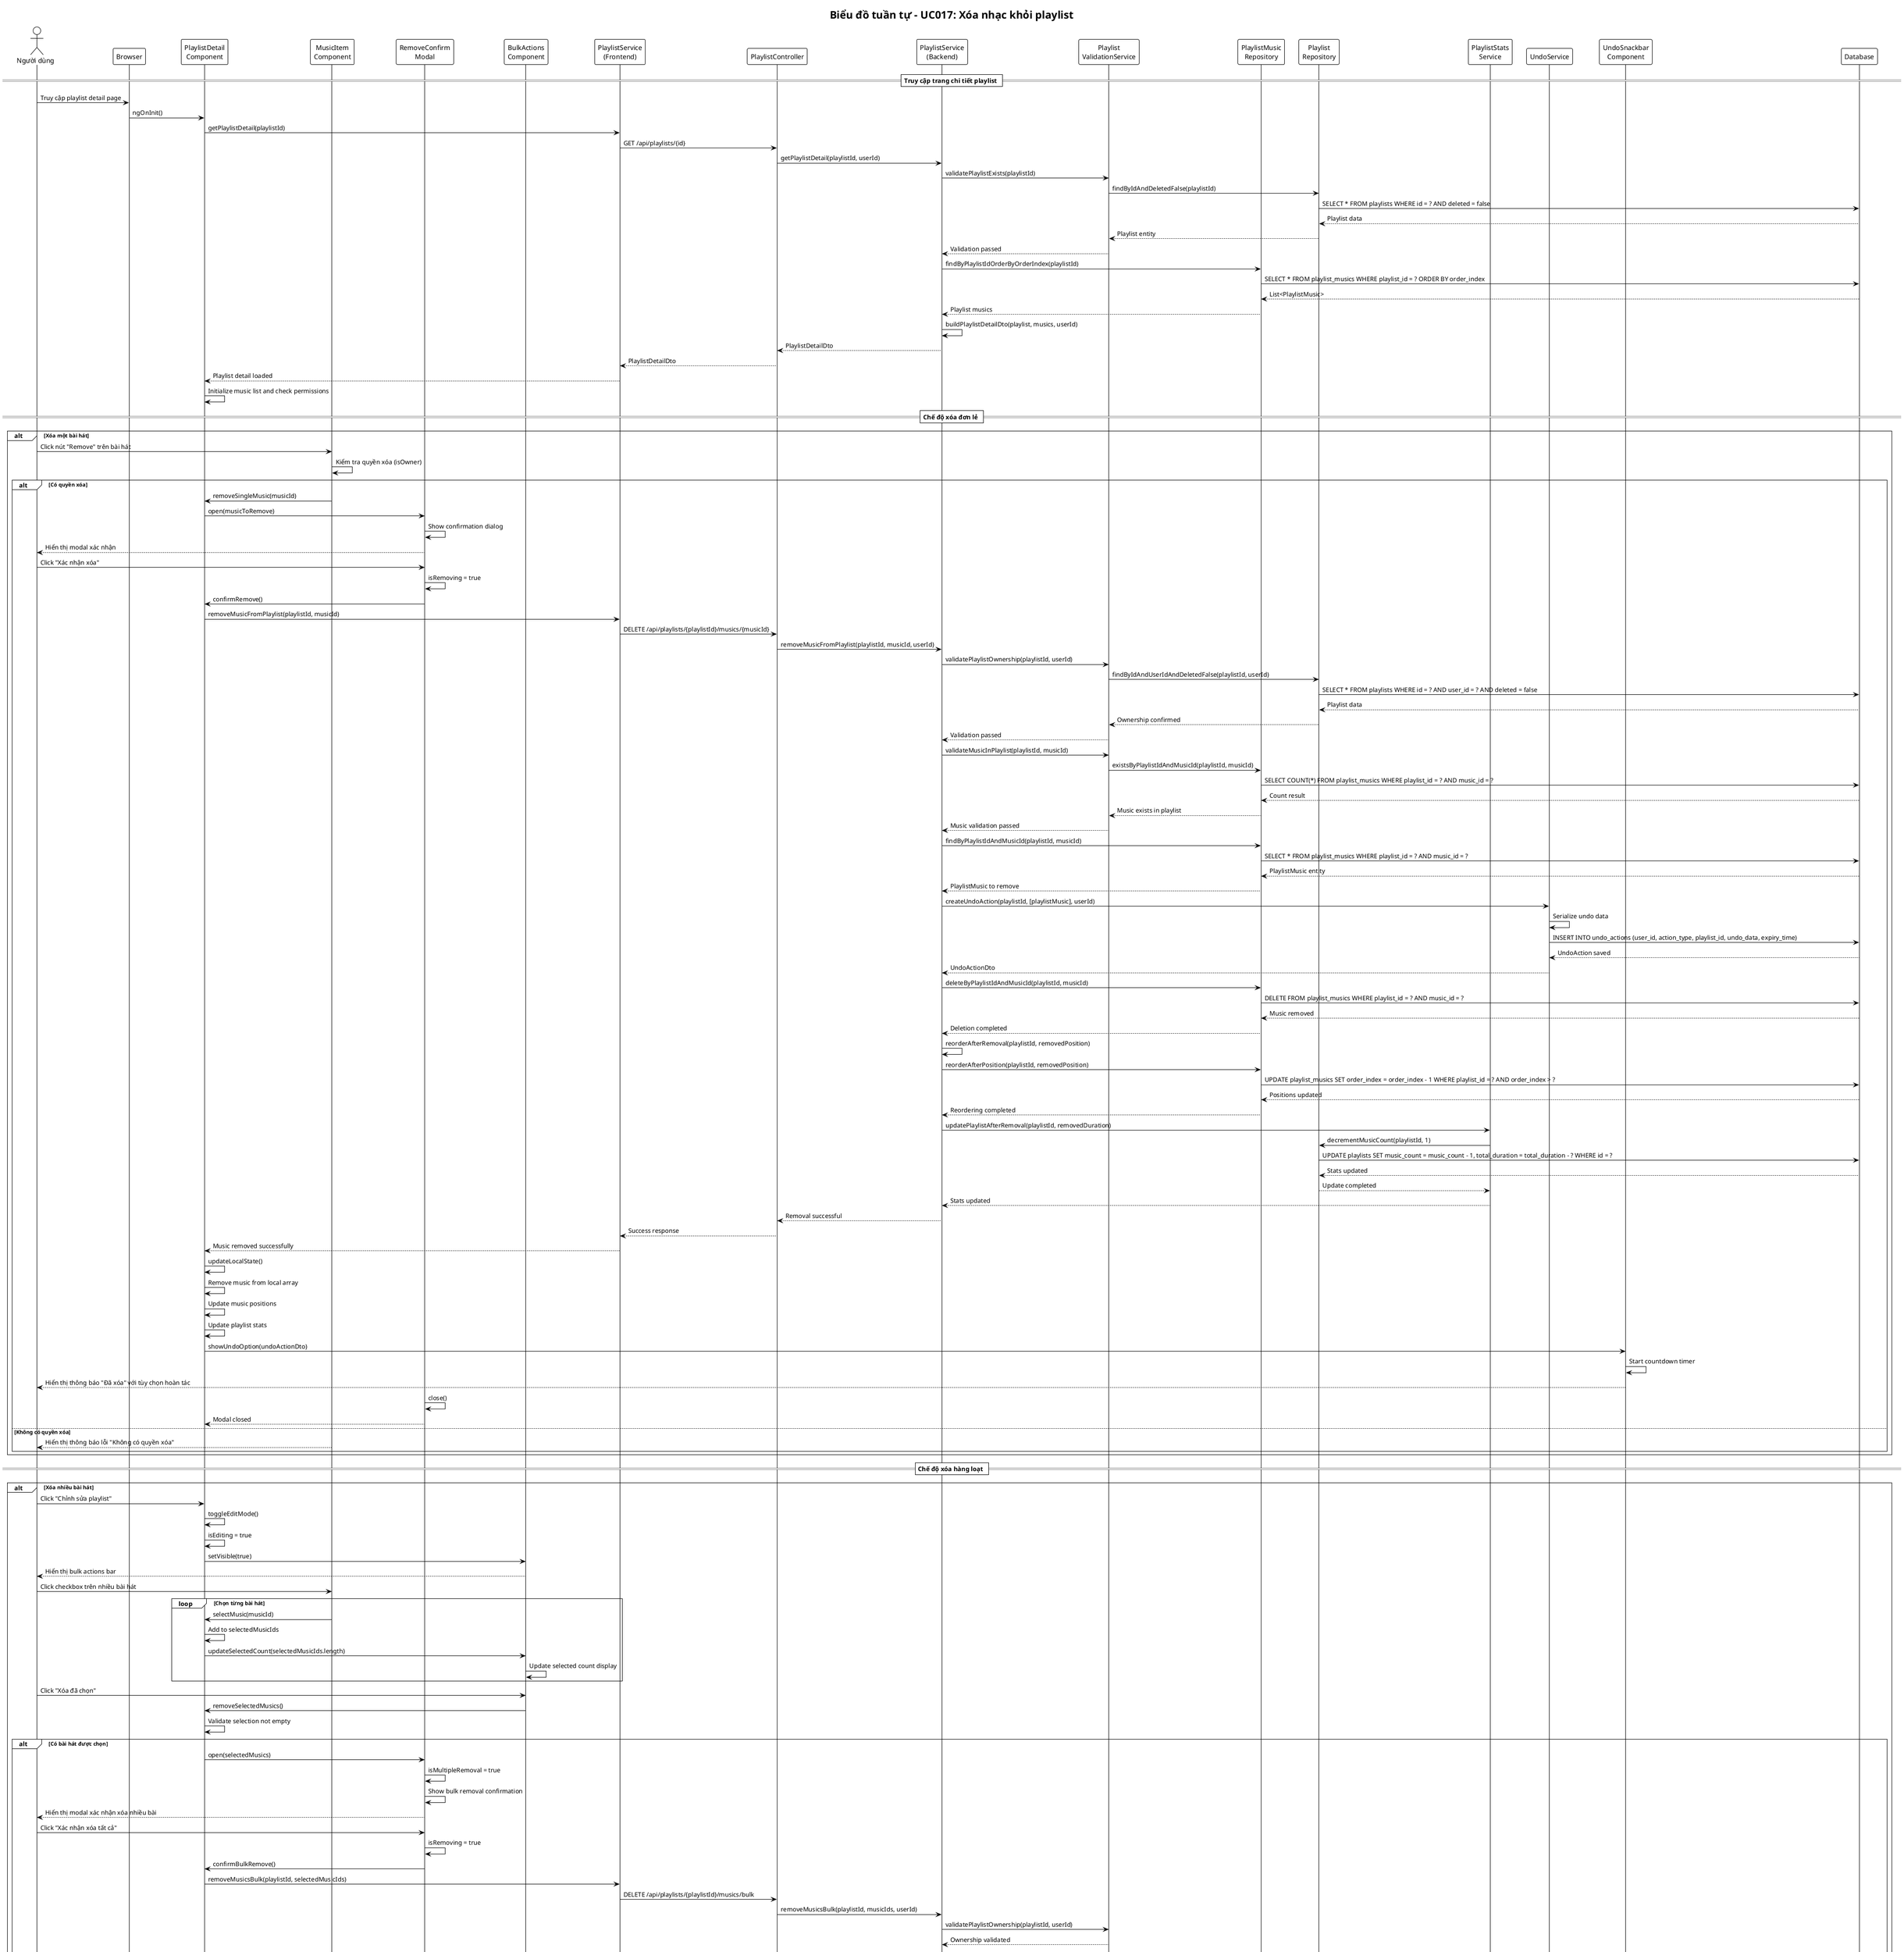 @startuml UC017-Sequence-Diagram-Xoa-Nhac-Khoi-Playlist
!theme plain

title Biểu đồ tuần tự - UC017: Xóa nhạc khỏi playlist

actor User as "Người dùng"
participant Browser as "Browser"
participant PlaylistDetailComponent as "PlaylistDetail\nComponent"
participant MusicItemComponent as "MusicItem\nComponent"
participant RemoveConfirmModal as "RemoveConfirm\nModal"
participant BulkActionsComponent as "BulkActions\nComponent"
participant PlaylistService as "PlaylistService\n(Frontend)"
participant PlaylistController as "PlaylistController"
participant PlaylistService_BE as "PlaylistService\n(Backend)"
participant PlaylistValidationService as "Playlist\nValidationService"
participant PlaylistMusicRepository as "PlaylistMusic\nRepository"
participant PlaylistRepository as "Playlist\nRepository"
participant PlaylistStatsService as "PlaylistStats\nService"
participant UndoService as "UndoService"
participant UndoSnackbar as "UndoSnackbar\nComponent"
participant Database as "Database"

== Truy cập trang chi tiết playlist ==

User -> Browser: Truy cập playlist detail page
Browser -> PlaylistDetailComponent: ngOnInit()
PlaylistDetailComponent -> PlaylistService: getPlaylistDetail(playlistId)
PlaylistService -> PlaylistController: GET /api/playlists/{id}
PlaylistController -> PlaylistService_BE: getPlaylistDetail(playlistId, userId)
PlaylistService_BE -> PlaylistValidationService: validatePlaylistExists(playlistId)
PlaylistValidationService -> PlaylistRepository: findByIdAndDeletedFalse(playlistId)
PlaylistRepository -> Database: SELECT * FROM playlists WHERE id = ? AND deleted = false
Database --> PlaylistRepository: Playlist data
PlaylistRepository --> PlaylistValidationService: Playlist entity
PlaylistValidationService --> PlaylistService_BE: Validation passed

PlaylistService_BE -> PlaylistMusicRepository: findByPlaylistIdOrderByOrderIndex(playlistId)
PlaylistMusicRepository -> Database: SELECT * FROM playlist_musics WHERE playlist_id = ? ORDER BY order_index
Database --> PlaylistMusicRepository: List<PlaylistMusic>
PlaylistMusicRepository --> PlaylistService_BE: Playlist musics

PlaylistService_BE -> PlaylistService_BE: buildPlaylistDetailDto(playlist, musics, userId)
PlaylistService_BE --> PlaylistController: PlaylistDetailDto
PlaylistController --> PlaylistService: PlaylistDetailDto
PlaylistService --> PlaylistDetailComponent: Playlist detail loaded
PlaylistDetailComponent -> PlaylistDetailComponent: Initialize music list and check permissions

== Chế độ xóa đơn lẻ ==

alt Xóa một bài hát
    User -> MusicItemComponent: Click nút "Remove" trên bài hát
    MusicItemComponent -> MusicItemComponent: Kiểm tra quyền xóa (isOwner)

    alt Có quyền xóa
        MusicItemComponent -> PlaylistDetailComponent: removeSingleMusic(musicId)
        PlaylistDetailComponent -> RemoveConfirmModal: open(musicToRemove)
        RemoveConfirmModal -> RemoveConfirmModal: Show confirmation dialog
        RemoveConfirmModal --> User: Hiển thị modal xác nhận

        User -> RemoveConfirmModal: Click "Xác nhận xóa"
        RemoveConfirmModal -> RemoveConfirmModal: isRemoving = true
        RemoveConfirmModal -> PlaylistDetailComponent: confirmRemove()

        PlaylistDetailComponent -> PlaylistService: removeMusicFromPlaylist(playlistId, musicId)
        PlaylistService -> PlaylistController: DELETE /api/playlists/{playlistId}/musics/{musicId}
        PlaylistController -> PlaylistService_BE: removeMusicFromPlaylist(playlistId, musicId, userId)

        PlaylistService_BE -> PlaylistValidationService: validatePlaylistOwnership(playlistId, userId)
        PlaylistValidationService -> PlaylistRepository: findByIdAndUserIdAndDeletedFalse(playlistId, userId)
        PlaylistRepository -> Database: SELECT * FROM playlists WHERE id = ? AND user_id = ? AND deleted = false
        Database --> PlaylistRepository: Playlist data
        PlaylistRepository --> PlaylistValidationService: Ownership confirmed
        PlaylistValidationService --> PlaylistService_BE: Validation passed

        PlaylistService_BE -> PlaylistValidationService: validateMusicInPlaylist(playlistId, musicId)
        PlaylistValidationService -> PlaylistMusicRepository: existsByPlaylistIdAndMusicId(playlistId, musicId)
        PlaylistMusicRepository -> Database: SELECT COUNT(*) FROM playlist_musics WHERE playlist_id = ? AND music_id = ?
        Database --> PlaylistMusicRepository: Count result
        PlaylistMusicRepository --> PlaylistValidationService: Music exists in playlist
        PlaylistValidationService --> PlaylistService_BE: Music validation passed

        PlaylistService_BE -> PlaylistMusicRepository: findByPlaylistIdAndMusicId(playlistId, musicId)
        PlaylistMusicRepository -> Database: SELECT * FROM playlist_musics WHERE playlist_id = ? AND music_id = ?
        Database --> PlaylistMusicRepository: PlaylistMusic entity
        PlaylistMusicRepository --> PlaylistService_BE: PlaylistMusic to remove

        PlaylistService_BE -> UndoService: createUndoAction(playlistId, [playlistMusic], userId)
        UndoService -> UndoService: Serialize undo data
        UndoService -> Database: INSERT INTO undo_actions (user_id, action_type, playlist_id, undo_data, expiry_time)
        Database --> UndoService: UndoAction saved
        UndoService --> PlaylistService_BE: UndoActionDto

        PlaylistService_BE -> PlaylistMusicRepository: deleteByPlaylistIdAndMusicId(playlistId, musicId)
        PlaylistMusicRepository -> Database: DELETE FROM playlist_musics WHERE playlist_id = ? AND music_id = ?
        Database --> PlaylistMusicRepository: Music removed
        PlaylistMusicRepository --> PlaylistService_BE: Deletion completed

        PlaylistService_BE -> PlaylistService_BE: reorderAfterRemoval(playlistId, removedPosition)
        PlaylistService_BE -> PlaylistMusicRepository: reorderAfterPosition(playlistId, removedPosition)
        PlaylistMusicRepository -> Database: UPDATE playlist_musics SET order_index = order_index - 1 WHERE playlist_id = ? AND order_index > ?
        Database --> PlaylistMusicRepository: Positions updated
        PlaylistMusicRepository --> PlaylistService_BE: Reordering completed

        PlaylistService_BE -> PlaylistStatsService: updatePlaylistAfterRemoval(playlistId, removedDuration)
        PlaylistStatsService -> PlaylistRepository: decrementMusicCount(playlistId, 1)
        PlaylistRepository -> Database: UPDATE playlists SET music_count = music_count - 1, total_duration = total_duration - ? WHERE id = ?
        Database --> PlaylistRepository: Stats updated
        PlaylistRepository --> PlaylistStatsService: Update completed
        PlaylistStatsService --> PlaylistService_BE: Stats updated

        PlaylistService_BE --> PlaylistController: Removal successful
        PlaylistController --> PlaylistService: Success response
        PlaylistService --> PlaylistDetailComponent: Music removed successfully

        PlaylistDetailComponent -> PlaylistDetailComponent: updateLocalState()
        PlaylistDetailComponent -> PlaylistDetailComponent: Remove music from local array
        PlaylistDetailComponent -> PlaylistDetailComponent: Update music positions
        PlaylistDetailComponent -> PlaylistDetailComponent: Update playlist stats

        PlaylistDetailComponent -> UndoSnackbar: showUndoOption(undoActionDto)
        UndoSnackbar -> UndoSnackbar: Start countdown timer
        UndoSnackbar --> User: Hiển thị thông báo "Đã xóa" với tùy chọn hoàn tác

        RemoveConfirmModal -> RemoveConfirmModal: close()
        RemoveConfirmModal --> PlaylistDetailComponent: Modal closed

    else Không có quyền xóa
        MusicItemComponent --> User: Hiển thị thông báo lỗi "Không có quyền xóa"
    end
end

== Chế độ xóa hàng loạt ==

alt Xóa nhiều bài hát
    User -> PlaylistDetailComponent: Click "Chỉnh sửa playlist"
    PlaylistDetailComponent -> PlaylistDetailComponent: toggleEditMode()
    PlaylistDetailComponent -> PlaylistDetailComponent: isEditing = true
    PlaylistDetailComponent -> BulkActionsComponent: setVisible(true)
    BulkActionsComponent --> User: Hiển thị bulk actions bar

    User -> MusicItemComponent: Click checkbox trên nhiều bài hát
    loop Chọn từng bài hát
        MusicItemComponent -> PlaylistDetailComponent: selectMusic(musicId)
        PlaylistDetailComponent -> PlaylistDetailComponent: Add to selectedMusicIds
        PlaylistDetailComponent -> BulkActionsComponent: updateSelectedCount(selectedMusicIds.length)
        BulkActionsComponent -> BulkActionsComponent: Update selected count display
    end

    User -> BulkActionsComponent: Click "Xóa đã chọn"
    BulkActionsComponent -> PlaylistDetailComponent: removeSelectedMusics()

    PlaylistDetailComponent -> PlaylistDetailComponent: Validate selection not empty

    alt Có bài hát được chọn
        PlaylistDetailComponent -> RemoveConfirmModal: open(selectedMusics)
        RemoveConfirmModal -> RemoveConfirmModal: isMultipleRemoval = true
        RemoveConfirmModal -> RemoveConfirmModal: Show bulk removal confirmation
        RemoveConfirmModal --> User: Hiển thị modal xác nhận xóa nhiều bài

        User -> RemoveConfirmModal: Click "Xác nhận xóa tất cả"
        RemoveConfirmModal -> RemoveConfirmModal: isRemoving = true
        RemoveConfirmModal -> PlaylistDetailComponent: confirmBulkRemove()

        PlaylistDetailComponent -> PlaylistService: removeMusicsBulk(playlistId, selectedMusicIds)
        PlaylistService -> PlaylistController: DELETE /api/playlists/{playlistId}/musics/bulk
        PlaylistController -> PlaylistService_BE: removeMusicsBulk(playlistId, musicIds, userId)

        PlaylistService_BE -> PlaylistValidationService: validatePlaylistOwnership(playlistId, userId)
        PlaylistValidationService --> PlaylistService_BE: Ownership validated

        PlaylistService_BE -> PlaylistValidationService: validateBulkRemoveRequest(request)
        PlaylistValidationService -> PlaylistValidationService: Check musicIds not empty
        PlaylistValidationService -> PlaylistValidationService: Check reasonable batch size
        PlaylistValidationService --> PlaylistService_BE: Bulk request validated

        PlaylistService_BE -> PlaylistMusicRepository: findByPlaylistIdAndMusicIdIn(playlistId, musicIds)
        PlaylistMusicRepository -> Database: SELECT * FROM playlist_musics WHERE playlist_id = ? AND music_id IN (?)
        Database --> PlaylistMusicRepository: List<PlaylistMusic> to remove
        PlaylistMusicRepository --> PlaylistService_BE: Musics to remove

        PlaylistService_BE -> UndoService: createUndoAction(playlistId, musicsToRemove, userId)
        UndoService -> UndoService: Serialize bulk undo data
        UndoService -> Database: INSERT INTO undo_actions
        Database --> UndoService: Bulk undo action saved
        UndoService --> PlaylistService_BE: BulkUndoActionDto

        PlaylistService_BE -> PlaylistMusicRepository: deleteByPlaylistIdAndMusicIdIn(playlistId, musicIds)
        PlaylistMusicRepository -> Database: DELETE FROM playlist_musics WHERE playlist_id = ? AND music_id IN (?)
        Database --> PlaylistMusicRepository: Bulk deletion completed
        PlaylistMusicRepository --> PlaylistService_BE: {removedCount} musics removed

        PlaylistService_BE -> PlaylistService_BE: reorderAfterBulkRemoval(playlistId, removedPositions)
        PlaylistService_BE -> PlaylistMusicRepository: reorderAfterPositions(playlistId, removedPositions)
        PlaylistMusicRepository -> Database: Complex reordering query
        Database --> PlaylistMusicRepository: All positions updated
        PlaylistMusicRepository --> PlaylistService_BE: Bulk reordering completed

        PlaylistService_BE -> PlaylistStatsService: recalculatePlaylistStats(playlistId)
        PlaylistStatsService -> PlaylistMusicRepository: countByPlaylistId(playlistId)
        PlaylistMusicRepository -> Database: SELECT COUNT(*) FROM playlist_musics WHERE playlist_id = ?
        Database --> PlaylistMusicRepository: New music count
        PlaylistMusicRepository --> PlaylistStatsService: Current music count

        PlaylistStatsService -> PlaylistMusicRepository: sumDurationByPlaylistId(playlistId)
        PlaylistMusicRepository -> Database: SELECT SUM(m.duration) FROM playlist_musics pm JOIN musics m ON pm.music_id = m.id WHERE pm.playlist_id = ?
        Database --> PlaylistMusicRepository: New total duration
        PlaylistMusicRepository --> PlaylistStatsService: Current total duration

        PlaylistStatsService -> PlaylistRepository: updatePlaylistStats(playlistId, newCount, newDuration)
        PlaylistRepository -> Database: UPDATE playlists SET music_count = ?, total_duration = ? WHERE id = ?
        Database --> PlaylistRepository: Stats updated
        PlaylistRepository --> PlaylistStatsService: Update completed
        PlaylistStatsService --> PlaylistService_BE: Stats recalculated

        PlaylistService_BE -> PlaylistService_BE: buildBulkRemoveResult()
        PlaylistService_BE --> PlaylistController: BulkRemoveResultDto
        PlaylistController --> PlaylistService: Bulk removal result
        PlaylistService --> PlaylistDetailComponent: Bulk removal successful

        PlaylistDetailComponent -> PlaylistDetailComponent: updateAfterBulkRemoval(result)
        PlaylistDetailComponent -> PlaylistDetailComponent: Remove selected musics from local array
        PlaylistDetailComponent -> PlaylistDetailComponent: Clear selection
        PlaylistDetailComponent -> PlaylistDetailComponent: Update all positions
        PlaylistDetailComponent -> PlaylistDetailComponent: Update playlist stats
        PlaylistDetailComponent -> BulkActionsComponent: clearSelection()
        BulkActionsComponent -> BulkActionsComponent: Reset selection state

        PlaylistDetailComponent -> UndoSnackbar: showBulkUndoOption(result.undoId, result.removedCount)
        UndoSnackbar -> UndoSnackbar: Start countdown for bulk undo
        UndoSnackbar --> User: Hiển thị "Đã xóa {count} bài hát" với tùy chọn hoàn tác

        RemoveConfirmModal -> RemoveConfirmModal: close()

    else Không có bài hát nào được chọn
        PlaylistDetailComponent --> User: Hiển thị thông báo "Vui lòng chọn ít nhất một bài hát"
    end
end

== Chức năng hoàn tác (Undo) ==

alt Người dùng chọn hoàn tác
    User -> UndoSnackbar: Click "Hoàn tác"
    UndoSnackbar -> PlaylistDetailComponent: executeUndo(undoId)

    PlaylistDetailComponent -> PlaylistService: undoRemoveMusic(playlistId, undoId)
    PlaylistService -> PlaylistController: POST /api/playlists/{playlistId}/undo
    PlaylistController -> PlaylistService_BE: undoRemoveMusic(playlistId, undoData, userId)

    PlaylistService_BE -> UndoService: canUndo(undoId, userId)
    UndoService -> Database: SELECT * FROM undo_actions WHERE id = ? AND user_id = ? AND used = false AND expiry_time > NOW()
    Database --> UndoService: UndoAction if valid
    UndoService --> PlaylistService_BE: Undo validation result

    alt Có thể hoàn tác
        PlaylistService_BE -> UndoService: getUndoData(undoId)
        UndoService -> UndoService: Deserialize undo data
        UndoService --> PlaylistService_BE: UndoDataDto with original musics and positions

        loop Khôi phục từng bài hát
            PlaylistService_BE -> PlaylistMusicRepository: save(restoredPlaylistMusic)
            PlaylistMusicRepository -> Database: INSERT INTO playlist_musics (playlist_id, music_id, order_index, added_at)
            Database --> PlaylistMusicRepository: Music restored to playlist
            PlaylistMusicRepository --> PlaylistService_BE: Restoration completed
        end

        PlaylistService_BE -> PlaylistMusicRepository: reorderAfterRestore(playlistId)
        PlaylistMusicRepository -> Database: UPDATE all order_index values
        Database --> PlaylistMusicRepository: Positions restored
        PlaylistMusicRepository --> PlaylistService_BE: Order restored

        PlaylistService_BE -> PlaylistStatsService: recalculatePlaylistStats(playlistId)
        PlaylistStatsService --> PlaylistService_BE: Stats updated after restore

        PlaylistService_BE -> UndoService: markUndoAsUsed(undoId)
        UndoService -> Database: UPDATE undo_actions SET used = true WHERE id = ?
        Database --> UndoService: Undo marked as used
        UndoService --> PlaylistService_BE: Undo action consumed

        PlaylistService_BE --> PlaylistController: Undo successful
        PlaylistController --> PlaylistService: Restoration completed
        PlaylistService --> PlaylistDetailComponent: Musics restored successfully

        PlaylistDetailComponent -> PlaylistDetailComponent: reloadPlaylistDetail()
        PlaylistDetailComponent -> PlaylistService: getPlaylistDetail(playlistId)
        PlaylistService --> PlaylistDetailComponent: Updated playlist data
        PlaylistDetailComponent -> PlaylistDetailComponent: Update UI with restored musics

        UndoSnackbar -> UndoSnackbar: hide()
        UndoSnackbar --> User: Ẩn thông báo hoàn tác
        PlaylistDetailComponent --> User: Hiển thị thông báo "Đã hoàn tác thành công"

    else Không thể hoàn tác (hết hạn hoặc đã sử dụng)
        PlaylistService_BE --> PlaylistController: Undo failed - expired or used
        PlaylistController --> PlaylistService: Error response
        PlaylistService --> PlaylistDetailComponent: Undo failed
        PlaylistDetailComponent --> User: Hiển thị lỗi "Không thể hoàn tác, thao tác đã hết hạn"
        UndoSnackbar -> UndoSnackbar: hide()
    end

else Hết thời gian hoàn tác
    UndoSnackbar -> UndoSnackbar: countdownExpired()
    UndoSnackbar -> UndoSnackbar: hide()
    UndoSnackbar --> User: Ẩn tùy chọn hoàn tác
end

== Xử lý lỗi ==

alt Lỗi xác thực quyền sở hữu
    PlaylistValidationService -> PlaylistValidationService: validatePlaylistOwnership fails
    PlaylistValidationService --> PlaylistService_BE: throw UnauthorizedException
    PlaylistService_BE --> PlaylistController: 403 Forbidden
    PlaylistController --> PlaylistService: Error response
    PlaylistService --> PlaylistDetailComponent: Access denied
    PlaylistDetailComponent --> User: "Bạn không có quyền chỉnh sửa playlist này"
end

alt Lỗi bài hát không tồn tại trong playlist
    PlaylistValidationService -> PlaylistValidationService: validateMusicInPlaylist fails
    PlaylistValidationService --> PlaylistService_BE: throw NotFoundException
    PlaylistService_BE --> PlaylistController: 404 Not Found
    PlaylistController --> PlaylistService: Error response
    PlaylistService --> PlaylistDetailComponent: Music not found
    PlaylistDetailComponent --> User: "Bài hát không tồn tại trong playlist"
end

alt Lỗi playlist trống
    PlaylistValidationService -> PlaylistValidationService: validatePlaylistNotEmpty fails
    PlaylistValidationService --> PlaylistService_BE: throw BadRequestException
    PlaylistService_BE --> PlaylistController: 400 Bad Request
    PlaylistController --> PlaylistService: Error response
    PlaylistService --> PlaylistDetailComponent: Playlist empty
    PlaylistDetailComponent --> User: "Playlist đã trống, không thể xóa thêm"
end

alt Lỗi kết nối database
    Database --> PlaylistMusicRepository: Connection error
    PlaylistMusicRepository --> PlaylistService_BE: DatabaseException
    PlaylistService_BE --> PlaylistController: 500 Internal Server Error
    PlaylistController --> PlaylistService: Server error
    PlaylistService --> PlaylistDetailComponent: Server error
    PlaylistDetailComponent --> User: "Có lỗi xảy ra, vui lòng thử lại sau"
end

@enduml
